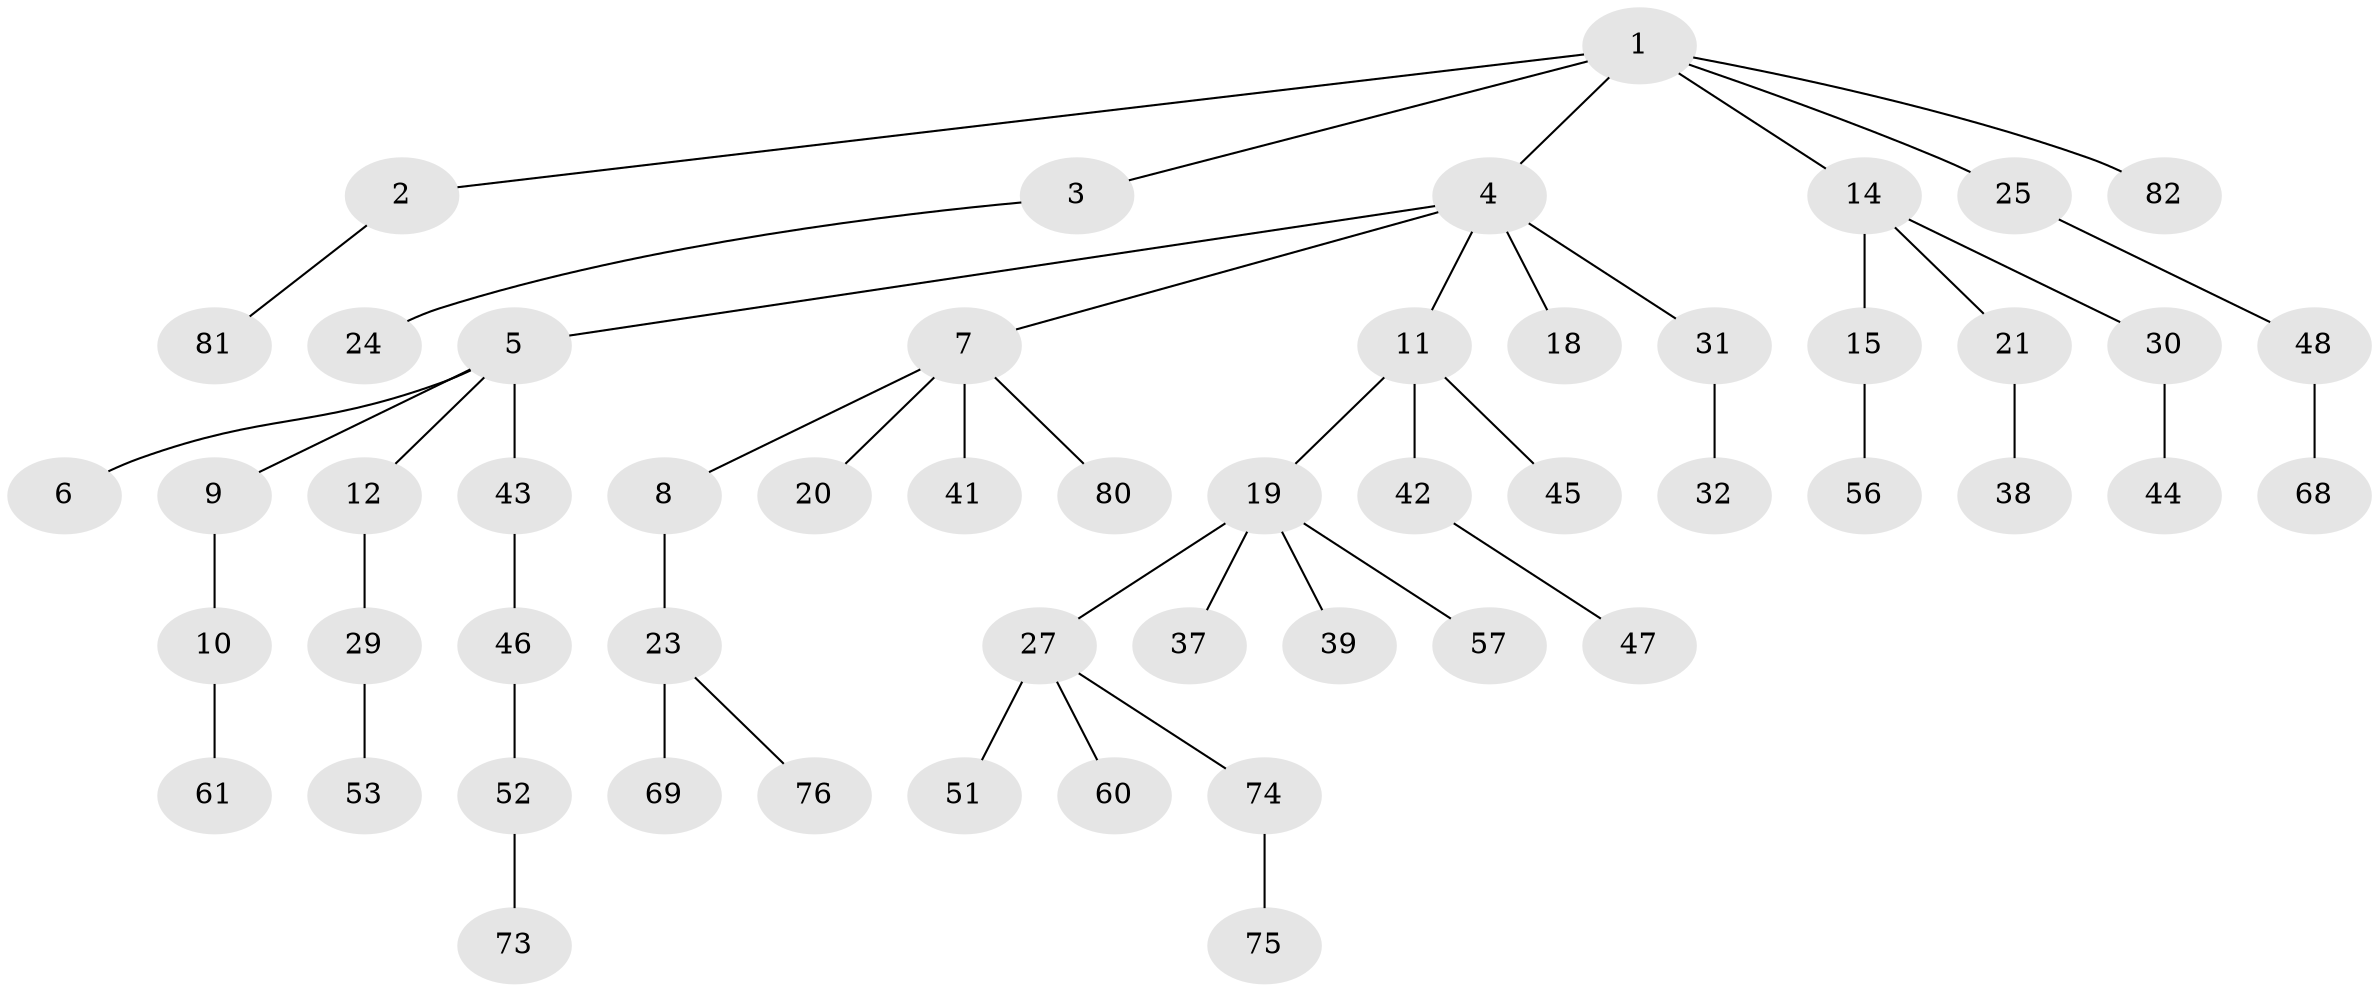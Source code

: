 // original degree distribution, {6: 0.036585365853658534, 2: 0.2682926829268293, 3: 0.13414634146341464, 7: 0.012195121951219513, 5: 0.036585365853658534, 1: 0.5, 4: 0.012195121951219513}
// Generated by graph-tools (version 1.1) at 2025/42/03/06/25 10:42:05]
// undirected, 53 vertices, 52 edges
graph export_dot {
graph [start="1"]
  node [color=gray90,style=filled];
  1 [super="+22"];
  2 [super="+70"];
  3 [super="+49"];
  4 [super="+17"];
  5 [super="+28"];
  6;
  7 [super="+26"];
  8;
  9;
  10 [super="+13"];
  11 [super="+71"];
  12 [super="+16"];
  14;
  15 [super="+36"];
  18 [super="+33"];
  19 [super="+54"];
  20;
  21 [super="+34"];
  23 [super="+35"];
  24 [super="+59"];
  25 [super="+66"];
  27 [super="+77"];
  29 [super="+50"];
  30 [super="+65"];
  31 [super="+67"];
  32 [super="+40"];
  37 [super="+58"];
  38 [super="+78"];
  39;
  41 [super="+62"];
  42;
  43 [super="+64"];
  44;
  45 [super="+79"];
  46 [super="+55"];
  47;
  48;
  51;
  52 [super="+63"];
  53;
  56;
  57;
  60 [super="+72"];
  61;
  68;
  69;
  73;
  74;
  75;
  76;
  80;
  81;
  82;
  1 -- 2;
  1 -- 3;
  1 -- 4;
  1 -- 14;
  1 -- 82;
  1 -- 25;
  2 -- 81;
  3 -- 24;
  4 -- 5;
  4 -- 7;
  4 -- 11;
  4 -- 18;
  4 -- 31;
  5 -- 6;
  5 -- 9;
  5 -- 12;
  5 -- 43;
  7 -- 8;
  7 -- 20;
  7 -- 41;
  7 -- 80;
  8 -- 23;
  9 -- 10;
  10 -- 61;
  11 -- 19;
  11 -- 42;
  11 -- 45;
  12 -- 29;
  14 -- 15;
  14 -- 21;
  14 -- 30;
  15 -- 56;
  19 -- 27;
  19 -- 37;
  19 -- 39;
  19 -- 57;
  21 -- 38;
  23 -- 69;
  23 -- 76;
  25 -- 48;
  27 -- 51;
  27 -- 60;
  27 -- 74;
  29 -- 53;
  30 -- 44;
  31 -- 32;
  42 -- 47;
  43 -- 46;
  46 -- 52;
  48 -- 68;
  52 -- 73;
  74 -- 75;
}
